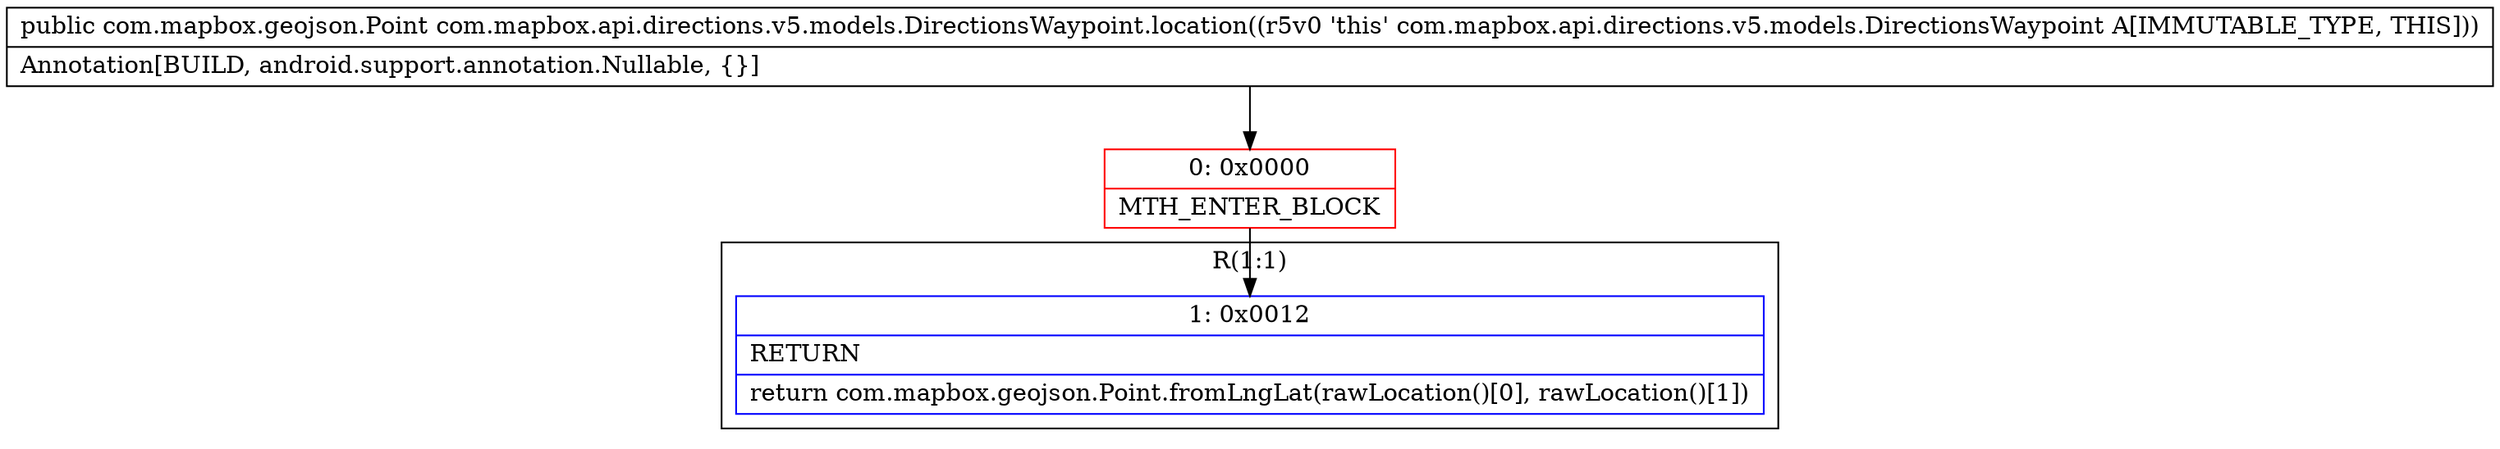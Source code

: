 digraph "CFG forcom.mapbox.api.directions.v5.models.DirectionsWaypoint.location()Lcom\/mapbox\/geojson\/Point;" {
subgraph cluster_Region_2040883874 {
label = "R(1:1)";
node [shape=record,color=blue];
Node_1 [shape=record,label="{1\:\ 0x0012|RETURN\l|return com.mapbox.geojson.Point.fromLngLat(rawLocation()[0], rawLocation()[1])\l}"];
}
Node_0 [shape=record,color=red,label="{0\:\ 0x0000|MTH_ENTER_BLOCK\l}"];
MethodNode[shape=record,label="{public com.mapbox.geojson.Point com.mapbox.api.directions.v5.models.DirectionsWaypoint.location((r5v0 'this' com.mapbox.api.directions.v5.models.DirectionsWaypoint A[IMMUTABLE_TYPE, THIS]))  | Annotation[BUILD, android.support.annotation.Nullable, \{\}]\l}"];
MethodNode -> Node_0;
Node_0 -> Node_1;
}

